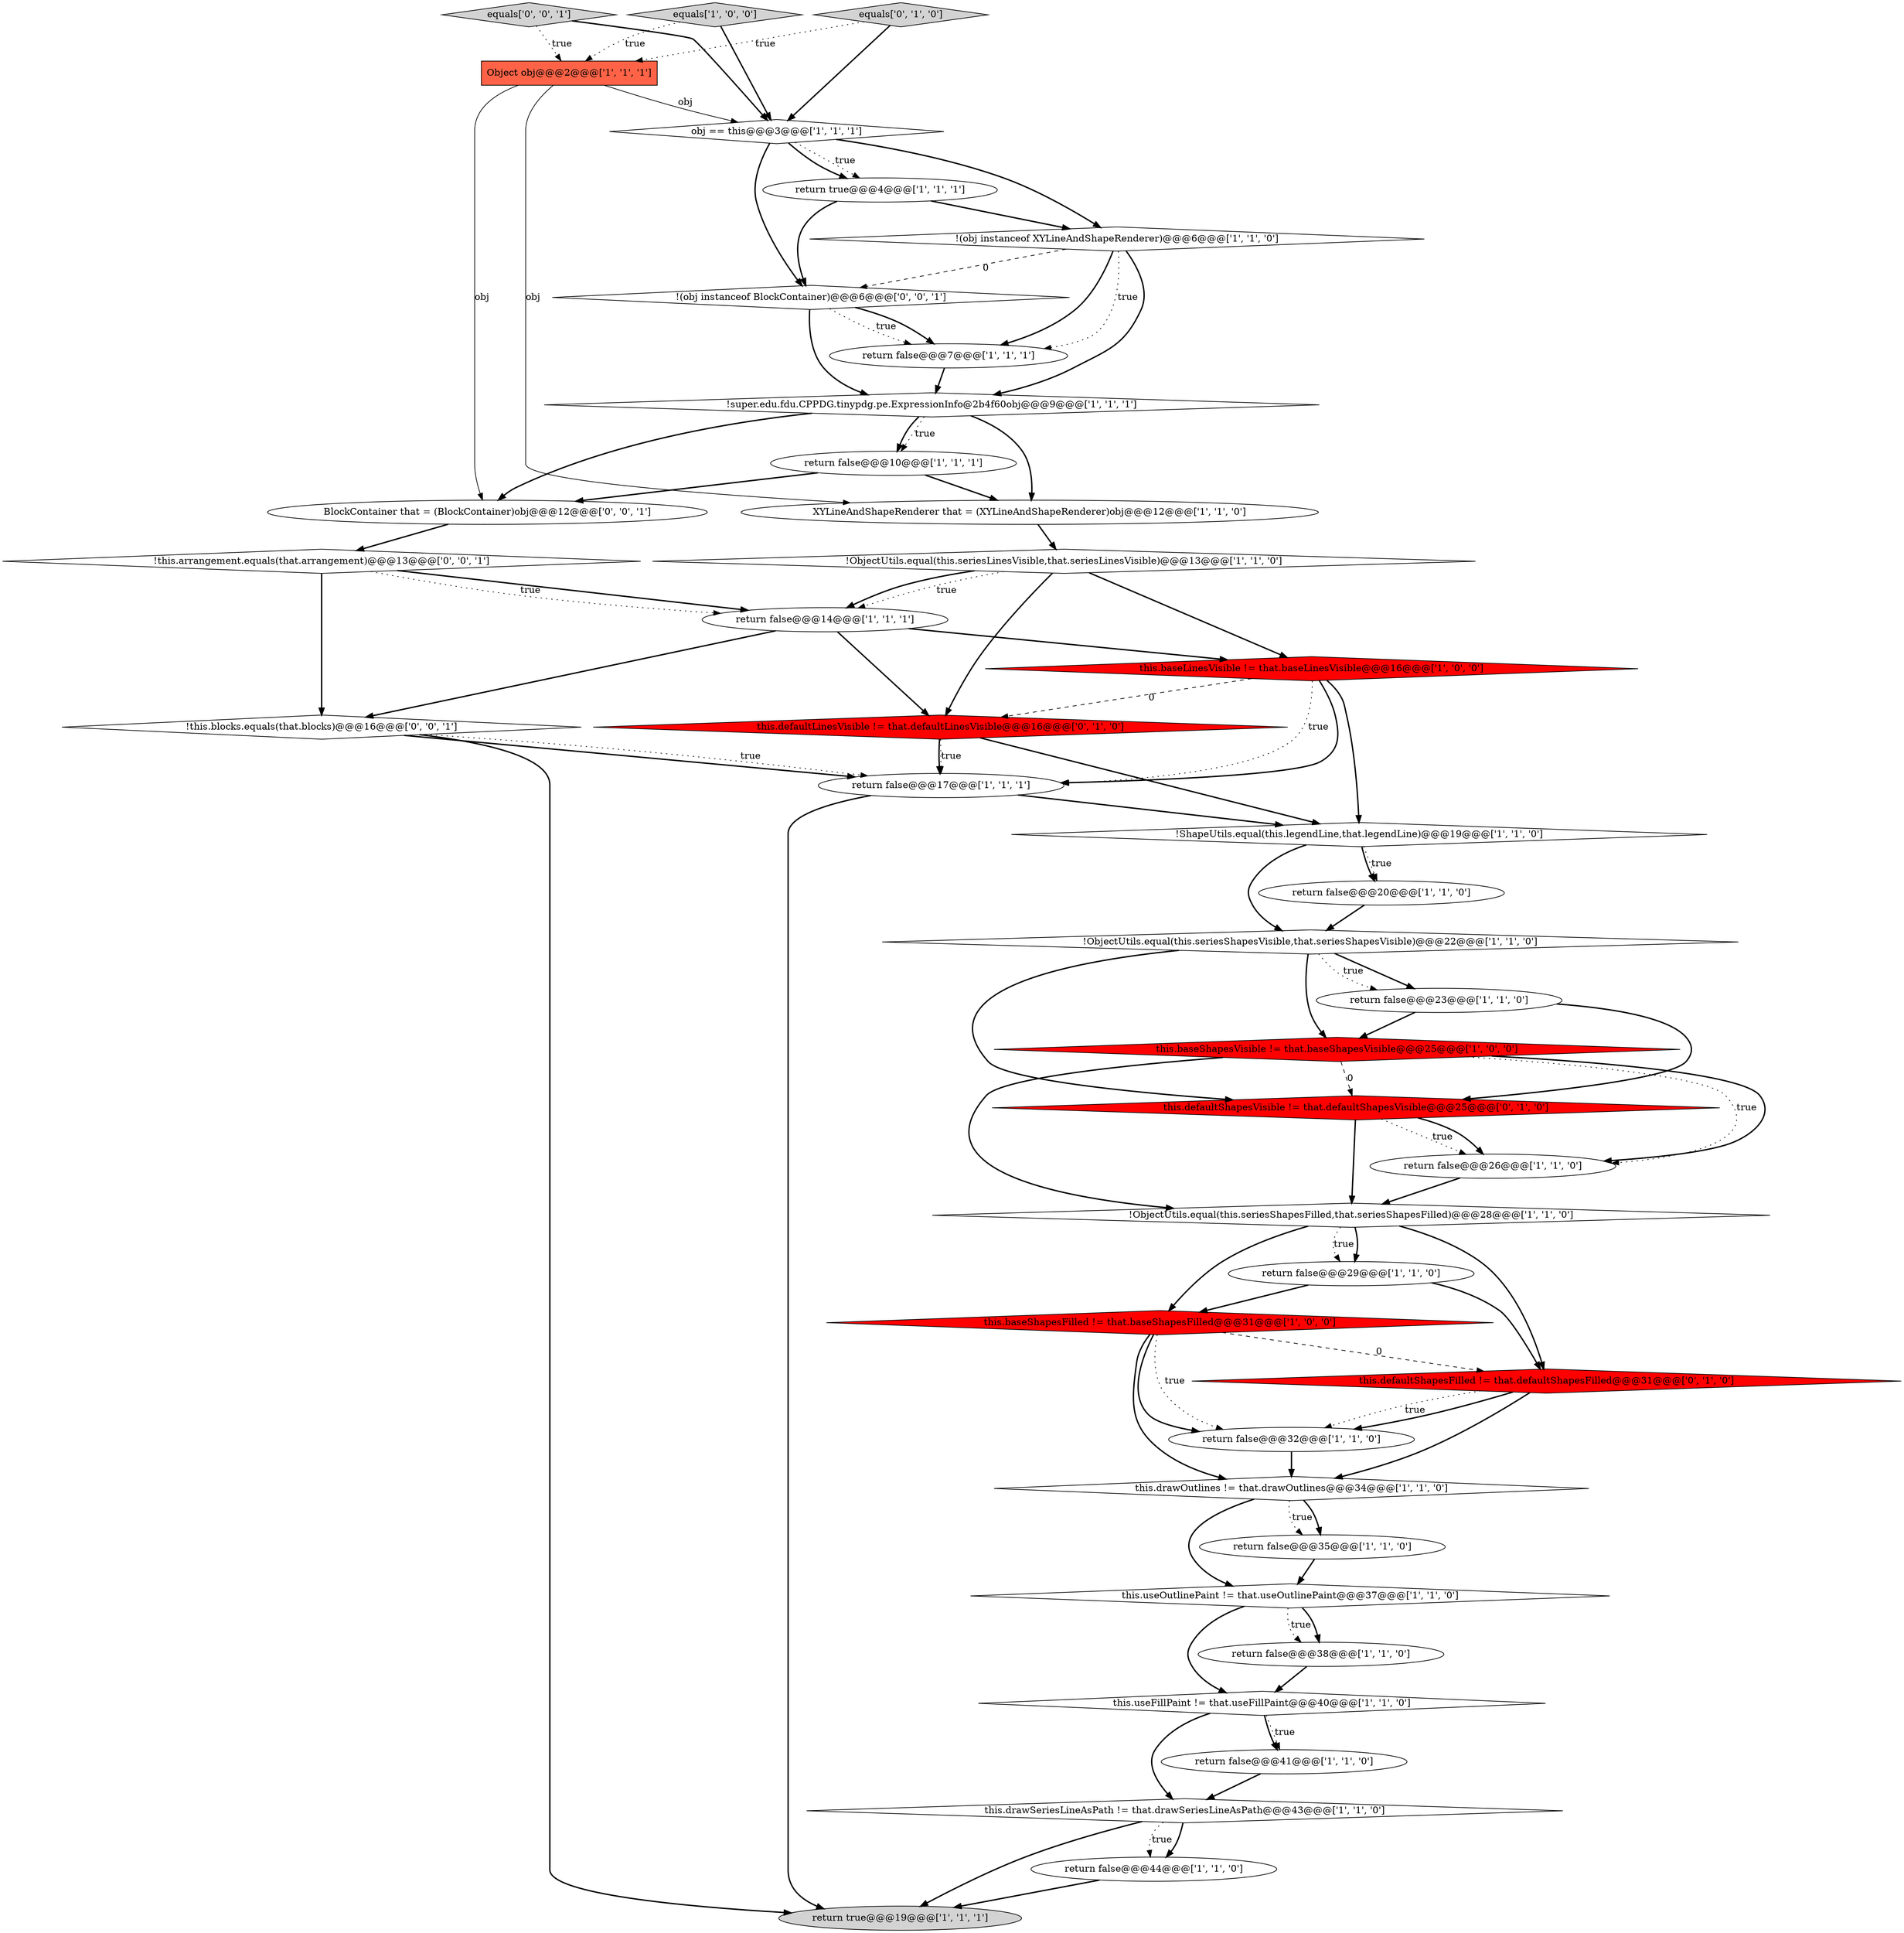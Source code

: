 digraph {
30 [style = filled, label = "XYLineAndShapeRenderer that = (XYLineAndShapeRenderer)obj@@@12@@@['1', '1', '0']", fillcolor = white, shape = ellipse image = "AAA0AAABBB1BBB"];
15 [style = filled, label = "return false@@@41@@@['1', '1', '0']", fillcolor = white, shape = ellipse image = "AAA0AAABBB1BBB"];
17 [style = filled, label = "!(obj instanceof XYLineAndShapeRenderer)@@@6@@@['1', '1', '0']", fillcolor = white, shape = diamond image = "AAA0AAABBB1BBB"];
21 [style = filled, label = "this.useOutlinePaint != that.useOutlinePaint@@@37@@@['1', '1', '0']", fillcolor = white, shape = diamond image = "AAA0AAABBB1BBB"];
37 [style = filled, label = "!(obj instanceof BlockContainer)@@@6@@@['0', '0', '1']", fillcolor = white, shape = diamond image = "AAA0AAABBB3BBB"];
9 [style = filled, label = "return true@@@19@@@['1', '1', '1']", fillcolor = lightgray, shape = ellipse image = "AAA0AAABBB1BBB"];
5 [style = filled, label = "this.baseShapesVisible != that.baseShapesVisible@@@25@@@['1', '0', '0']", fillcolor = red, shape = diamond image = "AAA1AAABBB1BBB"];
0 [style = filled, label = "return false@@@20@@@['1', '1', '0']", fillcolor = white, shape = ellipse image = "AAA0AAABBB1BBB"];
16 [style = filled, label = "!ObjectUtils.equal(this.seriesShapesVisible,that.seriesShapesVisible)@@@22@@@['1', '1', '0']", fillcolor = white, shape = diamond image = "AAA0AAABBB1BBB"];
40 [style = filled, label = "equals['0', '0', '1']", fillcolor = lightgray, shape = diamond image = "AAA0AAABBB3BBB"];
3 [style = filled, label = "!ObjectUtils.equal(this.seriesLinesVisible,that.seriesLinesVisible)@@@13@@@['1', '1', '0']", fillcolor = white, shape = diamond image = "AAA0AAABBB1BBB"];
26 [style = filled, label = "return false@@@44@@@['1', '1', '0']", fillcolor = white, shape = ellipse image = "AAA0AAABBB1BBB"];
31 [style = filled, label = "this.drawSeriesLineAsPath != that.drawSeriesLineAsPath@@@43@@@['1', '1', '0']", fillcolor = white, shape = diamond image = "AAA0AAABBB1BBB"];
2 [style = filled, label = "return false@@@17@@@['1', '1', '1']", fillcolor = white, shape = ellipse image = "AAA0AAABBB1BBB"];
36 [style = filled, label = "!this.arrangement.equals(that.arrangement)@@@13@@@['0', '0', '1']", fillcolor = white, shape = diamond image = "AAA0AAABBB3BBB"];
6 [style = filled, label = "return false@@@26@@@['1', '1', '0']", fillcolor = white, shape = ellipse image = "AAA0AAABBB1BBB"];
10 [style = filled, label = "return false@@@29@@@['1', '1', '0']", fillcolor = white, shape = ellipse image = "AAA0AAABBB1BBB"];
11 [style = filled, label = "this.useFillPaint != that.useFillPaint@@@40@@@['1', '1', '0']", fillcolor = white, shape = diamond image = "AAA0AAABBB1BBB"];
23 [style = filled, label = "return false@@@10@@@['1', '1', '1']", fillcolor = white, shape = ellipse image = "AAA0AAABBB1BBB"];
12 [style = filled, label = "!super.edu.fdu.CPPDG.tinypdg.pe.ExpressionInfo@2b4f60obj@@@9@@@['1', '1', '1']", fillcolor = white, shape = diamond image = "AAA0AAABBB1BBB"];
18 [style = filled, label = "return false@@@7@@@['1', '1', '1']", fillcolor = white, shape = ellipse image = "AAA0AAABBB1BBB"];
14 [style = filled, label = "return true@@@4@@@['1', '1', '1']", fillcolor = white, shape = ellipse image = "AAA0AAABBB1BBB"];
29 [style = filled, label = "equals['1', '0', '0']", fillcolor = lightgray, shape = diamond image = "AAA0AAABBB1BBB"];
1 [style = filled, label = "this.baseLinesVisible != that.baseLinesVisible@@@16@@@['1', '0', '0']", fillcolor = red, shape = diamond image = "AAA1AAABBB1BBB"];
38 [style = filled, label = "!this.blocks.equals(that.blocks)@@@16@@@['0', '0', '1']", fillcolor = white, shape = diamond image = "AAA0AAABBB3BBB"];
28 [style = filled, label = "return false@@@14@@@['1', '1', '1']", fillcolor = white, shape = ellipse image = "AAA0AAABBB1BBB"];
27 [style = filled, label = "return false@@@38@@@['1', '1', '0']", fillcolor = white, shape = ellipse image = "AAA0AAABBB1BBB"];
25 [style = filled, label = "this.drawOutlines != that.drawOutlines@@@34@@@['1', '1', '0']", fillcolor = white, shape = diamond image = "AAA0AAABBB1BBB"];
32 [style = filled, label = "this.defaultShapesFilled != that.defaultShapesFilled@@@31@@@['0', '1', '0']", fillcolor = red, shape = diamond image = "AAA1AAABBB2BBB"];
20 [style = filled, label = "return false@@@35@@@['1', '1', '0']", fillcolor = white, shape = ellipse image = "AAA0AAABBB1BBB"];
19 [style = filled, label = "return false@@@23@@@['1', '1', '0']", fillcolor = white, shape = ellipse image = "AAA0AAABBB1BBB"];
22 [style = filled, label = "Object obj@@@2@@@['1', '1', '1']", fillcolor = tomato, shape = box image = "AAA0AAABBB1BBB"];
34 [style = filled, label = "this.defaultLinesVisible != that.defaultLinesVisible@@@16@@@['0', '1', '0']", fillcolor = red, shape = diamond image = "AAA1AAABBB2BBB"];
39 [style = filled, label = "BlockContainer that = (BlockContainer)obj@@@12@@@['0', '0', '1']", fillcolor = white, shape = ellipse image = "AAA0AAABBB3BBB"];
7 [style = filled, label = "this.baseShapesFilled != that.baseShapesFilled@@@31@@@['1', '0', '0']", fillcolor = red, shape = diamond image = "AAA1AAABBB1BBB"];
35 [style = filled, label = "equals['0', '1', '0']", fillcolor = lightgray, shape = diamond image = "AAA0AAABBB2BBB"];
8 [style = filled, label = "return false@@@32@@@['1', '1', '0']", fillcolor = white, shape = ellipse image = "AAA0AAABBB1BBB"];
4 [style = filled, label = "!ObjectUtils.equal(this.seriesShapesFilled,that.seriesShapesFilled)@@@28@@@['1', '1', '0']", fillcolor = white, shape = diamond image = "AAA0AAABBB1BBB"];
13 [style = filled, label = "!ShapeUtils.equal(this.legendLine,that.legendLine)@@@19@@@['1', '1', '0']", fillcolor = white, shape = diamond image = "AAA0AAABBB1BBB"];
33 [style = filled, label = "this.defaultShapesVisible != that.defaultShapesVisible@@@25@@@['0', '1', '0']", fillcolor = red, shape = diamond image = "AAA1AAABBB2BBB"];
24 [style = filled, label = "obj == this@@@3@@@['1', '1', '1']", fillcolor = white, shape = diamond image = "AAA0AAABBB1BBB"];
31->9 [style = bold, label=""];
28->38 [style = bold, label=""];
36->28 [style = bold, label=""];
21->27 [style = dotted, label="true"];
26->9 [style = bold, label=""];
14->17 [style = bold, label=""];
34->2 [style = dotted, label="true"];
10->32 [style = bold, label=""];
7->8 [style = bold, label=""];
1->13 [style = bold, label=""];
3->34 [style = bold, label=""];
19->5 [style = bold, label=""];
32->8 [style = dotted, label="true"];
34->2 [style = bold, label=""];
24->17 [style = bold, label=""];
32->25 [style = bold, label=""];
40->24 [style = bold, label=""];
35->22 [style = dotted, label="true"];
11->15 [style = dotted, label="true"];
25->21 [style = bold, label=""];
14->37 [style = bold, label=""];
23->30 [style = bold, label=""];
12->23 [style = dotted, label="true"];
22->30 [style = solid, label="obj"];
1->34 [style = dashed, label="0"];
18->12 [style = bold, label=""];
5->6 [style = dotted, label="true"];
37->18 [style = dotted, label="true"];
2->9 [style = bold, label=""];
16->19 [style = bold, label=""];
10->7 [style = bold, label=""];
13->16 [style = bold, label=""];
38->2 [style = bold, label=""];
40->22 [style = dotted, label="true"];
6->4 [style = bold, label=""];
5->6 [style = bold, label=""];
27->11 [style = bold, label=""];
21->11 [style = bold, label=""];
15->31 [style = bold, label=""];
13->0 [style = dotted, label="true"];
16->33 [style = bold, label=""];
25->20 [style = dotted, label="true"];
5->33 [style = dashed, label="0"];
7->8 [style = dotted, label="true"];
13->0 [style = bold, label=""];
19->33 [style = bold, label=""];
4->10 [style = bold, label=""];
0->16 [style = bold, label=""];
33->6 [style = dotted, label="true"];
17->18 [style = dotted, label="true"];
3->1 [style = bold, label=""];
21->27 [style = bold, label=""];
4->10 [style = dotted, label="true"];
33->4 [style = bold, label=""];
38->9 [style = bold, label=""];
22->24 [style = solid, label="obj"];
36->28 [style = dotted, label="true"];
22->39 [style = solid, label="obj"];
4->7 [style = bold, label=""];
37->12 [style = bold, label=""];
35->24 [style = bold, label=""];
29->22 [style = dotted, label="true"];
11->31 [style = bold, label=""];
31->26 [style = bold, label=""];
3->28 [style = bold, label=""];
25->20 [style = bold, label=""];
17->12 [style = bold, label=""];
32->8 [style = bold, label=""];
30->3 [style = bold, label=""];
5->4 [style = bold, label=""];
23->39 [style = bold, label=""];
16->5 [style = bold, label=""];
7->32 [style = dashed, label="0"];
1->2 [style = bold, label=""];
12->39 [style = bold, label=""];
3->28 [style = dotted, label="true"];
16->19 [style = dotted, label="true"];
24->14 [style = dotted, label="true"];
28->34 [style = bold, label=""];
33->6 [style = bold, label=""];
34->13 [style = bold, label=""];
12->30 [style = bold, label=""];
28->1 [style = bold, label=""];
11->15 [style = bold, label=""];
24->14 [style = bold, label=""];
2->13 [style = bold, label=""];
20->21 [style = bold, label=""];
31->26 [style = dotted, label="true"];
38->2 [style = dotted, label="true"];
17->18 [style = bold, label=""];
24->37 [style = bold, label=""];
37->18 [style = bold, label=""];
12->23 [style = bold, label=""];
7->25 [style = bold, label=""];
17->37 [style = dashed, label="0"];
36->38 [style = bold, label=""];
1->2 [style = dotted, label="true"];
29->24 [style = bold, label=""];
39->36 [style = bold, label=""];
8->25 [style = bold, label=""];
4->32 [style = bold, label=""];
}
